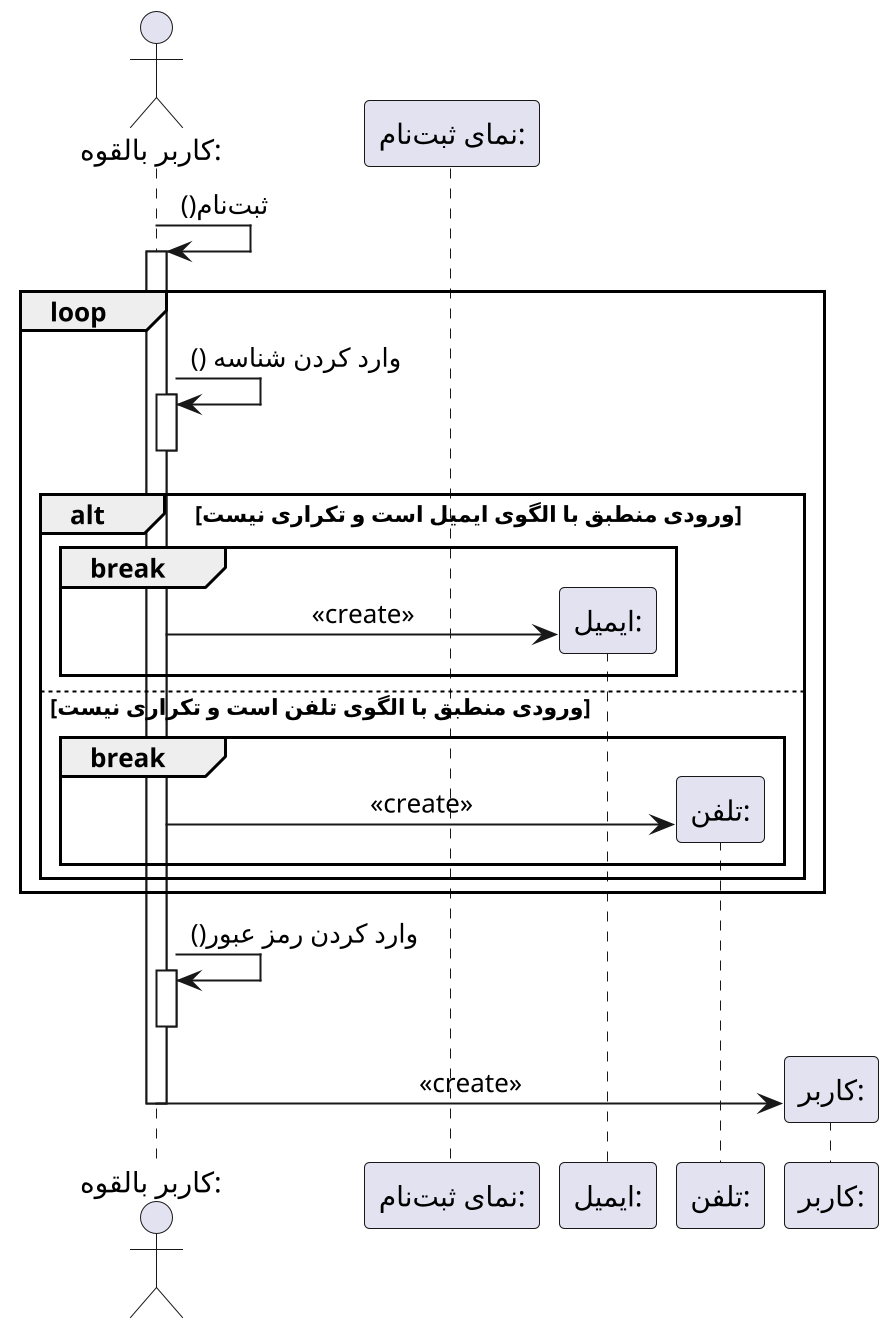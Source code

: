 @startuml signup


scale 2
skinparam DefaultFontName Vazir
skinparam DefaultTextAlignment center

 
actor ":کاربر بالقوه" as potential_user
participant ":نمای ثبت‌نام" as register_facade
participant ":ایمیل" as email
participant ":تلفن" as phone
participant ":کاربر" as user

potential_user -> potential_user : ثبت‌نام()
activate potential_user

loop
    potential_user -> potential_user: وارد کردن شناسه ()
    activate potential_user
    deactivate potential_user
    alt ورودی منطبق با الگوی ایمیل است و تکراری نیست
        break
            potential_user -> email ** : «create»
        end
    else ورودی منطبق با الگوی تلفن است و تکراری نیست
        break
            potential_user -> phone ** : «create»
        end
    end
end

potential_user -> potential_user : وارد کردن رمز عبور()
activate potential_user
deactivate potential_user

potential_user -> user ** : «create»
deactivate potential_user


@enduml